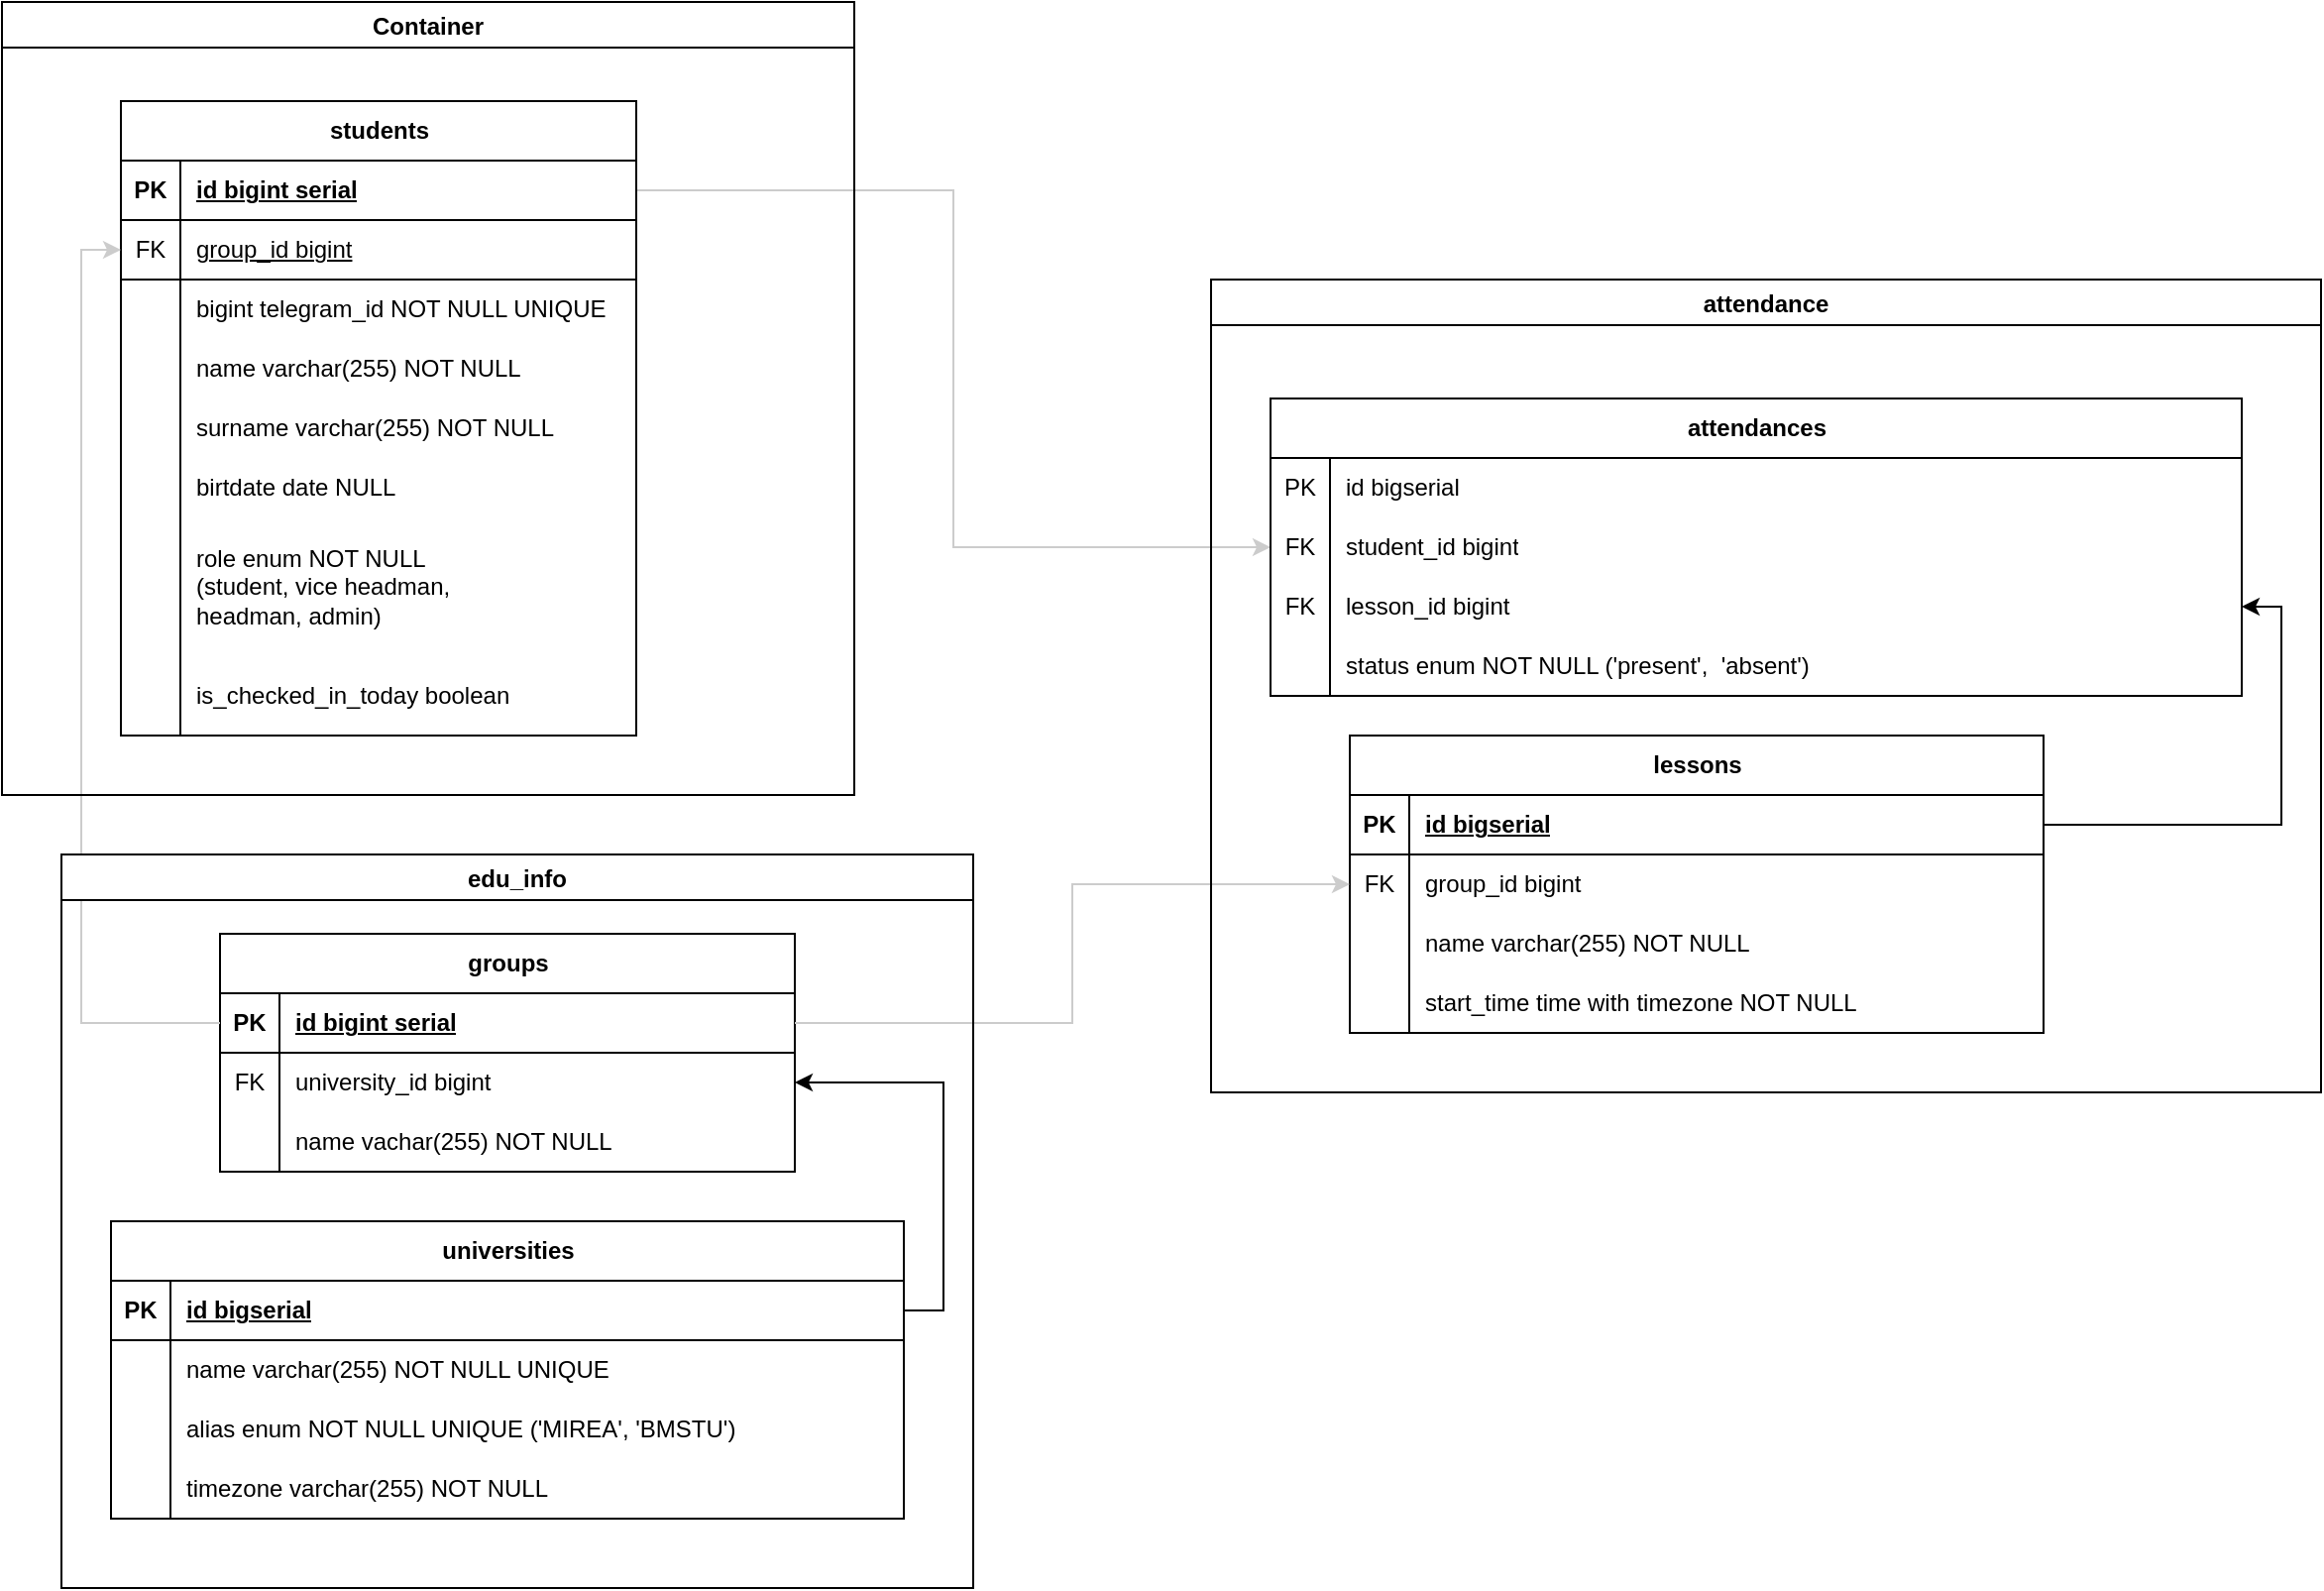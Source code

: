 <mxfile version="22.1.21" type="device">
  <diagram name="Page-1" id="I7l6lQvvWda5FWBGYfNw">
    <mxGraphModel dx="925" dy="1948" grid="1" gridSize="10" guides="1" tooltips="1" connect="1" arrows="1" fold="1" page="1" pageScale="1" pageWidth="1100" pageHeight="850" math="0" shadow="0">
      <root>
        <mxCell id="0" />
        <mxCell id="1" parent="0" />
        <mxCell id="WtD-Y87o_4bAseDayTya-83" style="edgeStyle=orthogonalEdgeStyle;rounded=0;orthogonalLoop=1;jettySize=auto;html=1;exitX=0;exitY=0.5;exitDx=0;exitDy=0;entryX=1;entryY=0.5;entryDx=0;entryDy=0;" parent="1" source="WtD-Y87o_4bAseDayTya-71" edge="1">
          <mxGeometry relative="1" as="geometry" />
        </mxCell>
        <mxCell id="n_EiIZgd5n3iyxSfP7II-4" style="edgeStyle=orthogonalEdgeStyle;rounded=0;orthogonalLoop=1;jettySize=auto;html=1;exitX=1;exitY=0.5;exitDx=0;exitDy=0;entryX=0.991;entryY=0.733;entryDx=0;entryDy=0;entryPerimeter=0;" parent="1" target="WtD-Y87o_4bAseDayTya-123" edge="1">
          <mxGeometry relative="1" as="geometry" />
        </mxCell>
        <mxCell id="AAZNuQ814HPgyiH9VI9M-4" style="edgeStyle=orthogonalEdgeStyle;rounded=0;orthogonalLoop=1;jettySize=auto;html=1;exitX=1;exitY=0.5;exitDx=0;exitDy=0;entryX=0;entryY=0.5;entryDx=0;entryDy=0;" parent="1" target="WtD-Y87o_4bAseDayTya-123" edge="1">
          <mxGeometry relative="1" as="geometry" />
        </mxCell>
        <mxCell id="PIjY2bJpDw1zQxXnWxuS-26" style="edgeStyle=orthogonalEdgeStyle;rounded=0;orthogonalLoop=1;jettySize=auto;html=1;exitX=1;exitY=0.5;exitDx=0;exitDy=0;entryX=0;entryY=0.5;entryDx=0;entryDy=0;strokeColor=#CCCCCC;" parent="1" source="WtD-Y87o_4bAseDayTya-2" target="WtD-Y87o_4bAseDayTya-144" edge="1">
          <mxGeometry relative="1" as="geometry" />
        </mxCell>
        <mxCell id="PIjY2bJpDw1zQxXnWxuS-33" style="edgeStyle=orthogonalEdgeStyle;rounded=0;orthogonalLoop=1;jettySize=auto;html=1;exitX=0;exitY=0.5;exitDx=0;exitDy=0;entryX=1;entryY=0.5;entryDx=0;entryDy=0;" parent="1" source="WtD-Y87o_4bAseDayTya-2" edge="1">
          <mxGeometry relative="1" as="geometry">
            <Array as="points">
              <mxPoint x="1000" y="-245" />
              <mxPoint x="1000" y="130" />
            </Array>
          </mxGeometry>
        </mxCell>
        <mxCell id="y6h4AQpJSSWqRq5FOGXV-2" value="lessons" style="shape=table;startSize=30;container=1;collapsible=1;childLayout=tableLayout;fixedRows=1;rowLines=0;fontStyle=1;align=center;resizeLast=1;html=1;" parent="1" vertex="1">
          <mxGeometry x="1950" y="60" width="350" height="150" as="geometry" />
        </mxCell>
        <mxCell id="y6h4AQpJSSWqRq5FOGXV-3" value="" style="shape=tableRow;horizontal=0;startSize=0;swimlaneHead=0;swimlaneBody=0;fillColor=none;collapsible=0;dropTarget=0;points=[[0,0.5],[1,0.5]];portConstraint=eastwest;top=0;left=0;right=0;bottom=1;" parent="y6h4AQpJSSWqRq5FOGXV-2" vertex="1">
          <mxGeometry y="30" width="350" height="30" as="geometry" />
        </mxCell>
        <mxCell id="y6h4AQpJSSWqRq5FOGXV-4" value="PK" style="shape=partialRectangle;connectable=0;fillColor=none;top=0;left=0;bottom=0;right=0;fontStyle=1;overflow=hidden;whiteSpace=wrap;html=1;" parent="y6h4AQpJSSWqRq5FOGXV-3" vertex="1">
          <mxGeometry width="30" height="30" as="geometry">
            <mxRectangle width="30" height="30" as="alternateBounds" />
          </mxGeometry>
        </mxCell>
        <mxCell id="y6h4AQpJSSWqRq5FOGXV-5" value="id bigserial" style="shape=partialRectangle;connectable=0;fillColor=none;top=0;left=0;bottom=0;right=0;align=left;spacingLeft=6;fontStyle=5;overflow=hidden;whiteSpace=wrap;html=1;" parent="y6h4AQpJSSWqRq5FOGXV-3" vertex="1">
          <mxGeometry x="30" width="320" height="30" as="geometry">
            <mxRectangle width="320" height="30" as="alternateBounds" />
          </mxGeometry>
        </mxCell>
        <mxCell id="y6h4AQpJSSWqRq5FOGXV-6" value="" style="shape=tableRow;horizontal=0;startSize=0;swimlaneHead=0;swimlaneBody=0;fillColor=none;collapsible=0;dropTarget=0;points=[[0,0.5],[1,0.5]];portConstraint=eastwest;top=0;left=0;right=0;bottom=0;" parent="y6h4AQpJSSWqRq5FOGXV-2" vertex="1">
          <mxGeometry y="60" width="350" height="30" as="geometry" />
        </mxCell>
        <mxCell id="y6h4AQpJSSWqRq5FOGXV-7" value="FK" style="shape=partialRectangle;connectable=0;fillColor=none;top=0;left=0;bottom=0;right=0;editable=1;overflow=hidden;whiteSpace=wrap;html=1;" parent="y6h4AQpJSSWqRq5FOGXV-6" vertex="1">
          <mxGeometry width="30" height="30" as="geometry">
            <mxRectangle width="30" height="30" as="alternateBounds" />
          </mxGeometry>
        </mxCell>
        <mxCell id="y6h4AQpJSSWqRq5FOGXV-8" value="group_id bigint" style="shape=partialRectangle;connectable=0;fillColor=none;top=0;left=0;bottom=0;right=0;align=left;spacingLeft=6;overflow=hidden;whiteSpace=wrap;html=1;" parent="y6h4AQpJSSWqRq5FOGXV-6" vertex="1">
          <mxGeometry x="30" width="320" height="30" as="geometry">
            <mxRectangle width="320" height="30" as="alternateBounds" />
          </mxGeometry>
        </mxCell>
        <mxCell id="y6h4AQpJSSWqRq5FOGXV-9" value="" style="shape=tableRow;horizontal=0;startSize=0;swimlaneHead=0;swimlaneBody=0;fillColor=none;collapsible=0;dropTarget=0;points=[[0,0.5],[1,0.5]];portConstraint=eastwest;top=0;left=0;right=0;bottom=0;" parent="y6h4AQpJSSWqRq5FOGXV-2" vertex="1">
          <mxGeometry y="90" width="350" height="30" as="geometry" />
        </mxCell>
        <mxCell id="y6h4AQpJSSWqRq5FOGXV-10" value="" style="shape=partialRectangle;connectable=0;fillColor=none;top=0;left=0;bottom=0;right=0;editable=1;overflow=hidden;whiteSpace=wrap;html=1;" parent="y6h4AQpJSSWqRq5FOGXV-9" vertex="1">
          <mxGeometry width="30" height="30" as="geometry">
            <mxRectangle width="30" height="30" as="alternateBounds" />
          </mxGeometry>
        </mxCell>
        <mxCell id="y6h4AQpJSSWqRq5FOGXV-11" value="name varchar(255) NOT NULL" style="shape=partialRectangle;connectable=0;fillColor=none;top=0;left=0;bottom=0;right=0;align=left;spacingLeft=6;overflow=hidden;whiteSpace=wrap;html=1;" parent="y6h4AQpJSSWqRq5FOGXV-9" vertex="1">
          <mxGeometry x="30" width="320" height="30" as="geometry">
            <mxRectangle width="320" height="30" as="alternateBounds" />
          </mxGeometry>
        </mxCell>
        <mxCell id="y6h4AQpJSSWqRq5FOGXV-12" value="" style="shape=tableRow;horizontal=0;startSize=0;swimlaneHead=0;swimlaneBody=0;fillColor=none;collapsible=0;dropTarget=0;points=[[0,0.5],[1,0.5]];portConstraint=eastwest;top=0;left=0;right=0;bottom=0;" parent="y6h4AQpJSSWqRq5FOGXV-2" vertex="1">
          <mxGeometry y="120" width="350" height="30" as="geometry" />
        </mxCell>
        <mxCell id="y6h4AQpJSSWqRq5FOGXV-13" value="" style="shape=partialRectangle;connectable=0;fillColor=none;top=0;left=0;bottom=0;right=0;editable=1;overflow=hidden;whiteSpace=wrap;html=1;" parent="y6h4AQpJSSWqRq5FOGXV-12" vertex="1">
          <mxGeometry width="30" height="30" as="geometry">
            <mxRectangle width="30" height="30" as="alternateBounds" />
          </mxGeometry>
        </mxCell>
        <mxCell id="y6h4AQpJSSWqRq5FOGXV-14" value="start_time time with timezone NOT NULL" style="shape=partialRectangle;connectable=0;fillColor=none;top=0;left=0;bottom=0;right=0;align=left;spacingLeft=6;overflow=hidden;whiteSpace=wrap;html=1;" parent="y6h4AQpJSSWqRq5FOGXV-12" vertex="1">
          <mxGeometry x="30" width="320" height="30" as="geometry">
            <mxRectangle width="320" height="30" as="alternateBounds" />
          </mxGeometry>
        </mxCell>
        <mxCell id="WtD-Y87o_4bAseDayTya-140" value="attendances" style="shape=table;startSize=30;container=1;collapsible=1;childLayout=tableLayout;fixedRows=1;rowLines=0;fontStyle=1;align=center;resizeLast=1;html=1;" parent="1" vertex="1">
          <mxGeometry x="1910" y="-110" width="490" height="150" as="geometry" />
        </mxCell>
        <mxCell id="vI2uVMeDULrQLfaLAgZ7-1" style="shape=tableRow;horizontal=0;startSize=0;swimlaneHead=0;swimlaneBody=0;fillColor=none;collapsible=0;dropTarget=0;points=[[0,0.5],[1,0.5]];portConstraint=eastwest;top=0;left=0;right=0;bottom=0;" parent="WtD-Y87o_4bAseDayTya-140" vertex="1">
          <mxGeometry y="30" width="490" height="30" as="geometry" />
        </mxCell>
        <mxCell id="vI2uVMeDULrQLfaLAgZ7-2" value="PK" style="shape=partialRectangle;connectable=0;fillColor=none;top=0;left=0;bottom=0;right=0;editable=1;overflow=hidden;whiteSpace=wrap;html=1;" parent="vI2uVMeDULrQLfaLAgZ7-1" vertex="1">
          <mxGeometry width="30" height="30" as="geometry">
            <mxRectangle width="30" height="30" as="alternateBounds" />
          </mxGeometry>
        </mxCell>
        <mxCell id="vI2uVMeDULrQLfaLAgZ7-3" value="id bigserial" style="shape=partialRectangle;connectable=0;fillColor=none;top=0;left=0;bottom=0;right=0;align=left;spacingLeft=6;overflow=hidden;whiteSpace=wrap;html=1;" parent="vI2uVMeDULrQLfaLAgZ7-1" vertex="1">
          <mxGeometry x="30" width="460" height="30" as="geometry">
            <mxRectangle width="460" height="30" as="alternateBounds" />
          </mxGeometry>
        </mxCell>
        <mxCell id="WtD-Y87o_4bAseDayTya-144" value="" style="shape=tableRow;horizontal=0;startSize=0;swimlaneHead=0;swimlaneBody=0;fillColor=none;collapsible=0;dropTarget=0;points=[[0,0.5],[1,0.5]];portConstraint=eastwest;top=0;left=0;right=0;bottom=0;" parent="WtD-Y87o_4bAseDayTya-140" vertex="1">
          <mxGeometry y="60" width="490" height="30" as="geometry" />
        </mxCell>
        <mxCell id="WtD-Y87o_4bAseDayTya-145" value="FK" style="shape=partialRectangle;connectable=0;fillColor=none;top=0;left=0;bottom=0;right=0;editable=1;overflow=hidden;whiteSpace=wrap;html=1;" parent="WtD-Y87o_4bAseDayTya-144" vertex="1">
          <mxGeometry width="30" height="30" as="geometry">
            <mxRectangle width="30" height="30" as="alternateBounds" />
          </mxGeometry>
        </mxCell>
        <mxCell id="WtD-Y87o_4bAseDayTya-146" value="student_id bigint" style="shape=partialRectangle;connectable=0;fillColor=none;top=0;left=0;bottom=0;right=0;align=left;spacingLeft=6;overflow=hidden;whiteSpace=wrap;html=1;" parent="WtD-Y87o_4bAseDayTya-144" vertex="1">
          <mxGeometry x="30" width="460" height="30" as="geometry">
            <mxRectangle width="460" height="30" as="alternateBounds" />
          </mxGeometry>
        </mxCell>
        <mxCell id="WtD-Y87o_4bAseDayTya-147" value="" style="shape=tableRow;horizontal=0;startSize=0;swimlaneHead=0;swimlaneBody=0;fillColor=none;collapsible=0;dropTarget=0;points=[[0,0.5],[1,0.5]];portConstraint=eastwest;top=0;left=0;right=0;bottom=0;" parent="WtD-Y87o_4bAseDayTya-140" vertex="1">
          <mxGeometry y="90" width="490" height="30" as="geometry" />
        </mxCell>
        <mxCell id="WtD-Y87o_4bAseDayTya-148" value="FK" style="shape=partialRectangle;connectable=0;fillColor=none;top=0;left=0;bottom=0;right=0;editable=1;overflow=hidden;whiteSpace=wrap;html=1;" parent="WtD-Y87o_4bAseDayTya-147" vertex="1">
          <mxGeometry width="30" height="30" as="geometry">
            <mxRectangle width="30" height="30" as="alternateBounds" />
          </mxGeometry>
        </mxCell>
        <mxCell id="WtD-Y87o_4bAseDayTya-149" value="lesson_id bigint" style="shape=partialRectangle;connectable=0;fillColor=none;top=0;left=0;bottom=0;right=0;align=left;spacingLeft=6;overflow=hidden;whiteSpace=wrap;html=1;" parent="WtD-Y87o_4bAseDayTya-147" vertex="1">
          <mxGeometry x="30" width="460" height="30" as="geometry">
            <mxRectangle width="460" height="30" as="alternateBounds" />
          </mxGeometry>
        </mxCell>
        <mxCell id="WtD-Y87o_4bAseDayTya-150" value="" style="shape=tableRow;horizontal=0;startSize=0;swimlaneHead=0;swimlaneBody=0;fillColor=none;collapsible=0;dropTarget=0;points=[[0,0.5],[1,0.5]];portConstraint=eastwest;top=0;left=0;right=0;bottom=0;" parent="WtD-Y87o_4bAseDayTya-140" vertex="1">
          <mxGeometry y="120" width="490" height="30" as="geometry" />
        </mxCell>
        <mxCell id="WtD-Y87o_4bAseDayTya-151" value="" style="shape=partialRectangle;connectable=0;fillColor=none;top=0;left=0;bottom=0;right=0;editable=1;overflow=hidden;whiteSpace=wrap;html=1;" parent="WtD-Y87o_4bAseDayTya-150" vertex="1">
          <mxGeometry width="30" height="30" as="geometry">
            <mxRectangle width="30" height="30" as="alternateBounds" />
          </mxGeometry>
        </mxCell>
        <mxCell id="WtD-Y87o_4bAseDayTya-152" value="status enum NOT NULL (&#39;present&#39;,&amp;nbsp; &#39;absent&#39;)" style="shape=partialRectangle;connectable=0;fillColor=none;top=0;left=0;bottom=0;right=0;align=left;spacingLeft=6;overflow=hidden;whiteSpace=wrap;html=1;" parent="WtD-Y87o_4bAseDayTya-150" vertex="1">
          <mxGeometry x="30" width="460" height="30" as="geometry">
            <mxRectangle width="460" height="30" as="alternateBounds" />
          </mxGeometry>
        </mxCell>
        <mxCell id="WtD-Y87o_4bAseDayTya-70" value="groups" style="shape=table;startSize=30;container=1;collapsible=1;childLayout=tableLayout;fixedRows=1;rowLines=0;fontStyle=1;align=center;resizeLast=1;html=1;" parent="1" vertex="1">
          <mxGeometry x="1380" y="160" width="290" height="120" as="geometry" />
        </mxCell>
        <mxCell id="WtD-Y87o_4bAseDayTya-71" value="" style="shape=tableRow;horizontal=0;startSize=0;swimlaneHead=0;swimlaneBody=0;fillColor=none;collapsible=0;dropTarget=0;points=[[0,0.5],[1,0.5]];portConstraint=eastwest;top=0;left=0;right=0;bottom=1;" parent="WtD-Y87o_4bAseDayTya-70" vertex="1">
          <mxGeometry y="30" width="290" height="30" as="geometry" />
        </mxCell>
        <mxCell id="WtD-Y87o_4bAseDayTya-72" value="PK" style="shape=partialRectangle;connectable=0;fillColor=none;top=0;left=0;bottom=0;right=0;fontStyle=1;overflow=hidden;whiteSpace=wrap;html=1;" parent="WtD-Y87o_4bAseDayTya-71" vertex="1">
          <mxGeometry width="30" height="30" as="geometry">
            <mxRectangle width="30" height="30" as="alternateBounds" />
          </mxGeometry>
        </mxCell>
        <mxCell id="WtD-Y87o_4bAseDayTya-73" value="id bigint serial" style="shape=partialRectangle;connectable=0;fillColor=none;top=0;left=0;bottom=0;right=0;align=left;spacingLeft=6;fontStyle=5;overflow=hidden;whiteSpace=wrap;html=1;" parent="WtD-Y87o_4bAseDayTya-71" vertex="1">
          <mxGeometry x="30" width="260" height="30" as="geometry">
            <mxRectangle width="260" height="30" as="alternateBounds" />
          </mxGeometry>
        </mxCell>
        <mxCell id="wIKcch3GfV04wdJaZ94m-4" style="shape=tableRow;horizontal=0;startSize=0;swimlaneHead=0;swimlaneBody=0;fillColor=none;collapsible=0;dropTarget=0;points=[[0,0.5],[1,0.5]];portConstraint=eastwest;top=0;left=0;right=0;bottom=0;" parent="WtD-Y87o_4bAseDayTya-70" vertex="1">
          <mxGeometry y="60" width="290" height="30" as="geometry" />
        </mxCell>
        <mxCell id="wIKcch3GfV04wdJaZ94m-5" value="FK" style="shape=partialRectangle;connectable=0;fillColor=none;top=0;left=0;bottom=0;right=0;editable=1;overflow=hidden;whiteSpace=wrap;html=1;" parent="wIKcch3GfV04wdJaZ94m-4" vertex="1">
          <mxGeometry width="30" height="30" as="geometry">
            <mxRectangle width="30" height="30" as="alternateBounds" />
          </mxGeometry>
        </mxCell>
        <mxCell id="wIKcch3GfV04wdJaZ94m-6" value="university_id bigint" style="shape=partialRectangle;connectable=0;fillColor=none;top=0;left=0;bottom=0;right=0;align=left;spacingLeft=6;overflow=hidden;whiteSpace=wrap;html=1;" parent="wIKcch3GfV04wdJaZ94m-4" vertex="1">
          <mxGeometry x="30" width="260" height="30" as="geometry">
            <mxRectangle width="260" height="30" as="alternateBounds" />
          </mxGeometry>
        </mxCell>
        <mxCell id="WtD-Y87o_4bAseDayTya-74" value="" style="shape=tableRow;horizontal=0;startSize=0;swimlaneHead=0;swimlaneBody=0;fillColor=none;collapsible=0;dropTarget=0;points=[[0,0.5],[1,0.5]];portConstraint=eastwest;top=0;left=0;right=0;bottom=0;" parent="WtD-Y87o_4bAseDayTya-70" vertex="1">
          <mxGeometry y="90" width="290" height="30" as="geometry" />
        </mxCell>
        <mxCell id="WtD-Y87o_4bAseDayTya-75" value="" style="shape=partialRectangle;connectable=0;fillColor=none;top=0;left=0;bottom=0;right=0;editable=1;overflow=hidden;whiteSpace=wrap;html=1;" parent="WtD-Y87o_4bAseDayTya-74" vertex="1">
          <mxGeometry width="30" height="30" as="geometry">
            <mxRectangle width="30" height="30" as="alternateBounds" />
          </mxGeometry>
        </mxCell>
        <mxCell id="WtD-Y87o_4bAseDayTya-76" value="name vachar(255) NOT NULL" style="shape=partialRectangle;connectable=0;fillColor=none;top=0;left=0;bottom=0;right=0;align=left;spacingLeft=6;overflow=hidden;whiteSpace=wrap;html=1;" parent="WtD-Y87o_4bAseDayTya-74" vertex="1">
          <mxGeometry x="30" width="260" height="30" as="geometry">
            <mxRectangle width="260" height="30" as="alternateBounds" />
          </mxGeometry>
        </mxCell>
        <mxCell id="WtD-Y87o_4bAseDayTya-1" value="students" style="shape=table;startSize=30;container=1;collapsible=1;childLayout=tableLayout;fixedRows=1;rowLines=0;fontStyle=1;align=center;resizeLast=1;html=1;" parent="1" vertex="1">
          <mxGeometry x="1330" y="-260" width="260" height="320" as="geometry" />
        </mxCell>
        <mxCell id="WtD-Y87o_4bAseDayTya-2" value="" style="shape=tableRow;horizontal=0;startSize=0;swimlaneHead=0;swimlaneBody=0;fillColor=none;collapsible=0;dropTarget=0;points=[[0,0.5],[1,0.5]];portConstraint=eastwest;top=0;left=0;right=0;bottom=1;" parent="WtD-Y87o_4bAseDayTya-1" vertex="1">
          <mxGeometry y="30" width="260" height="30" as="geometry" />
        </mxCell>
        <mxCell id="WtD-Y87o_4bAseDayTya-3" value="PK" style="shape=partialRectangle;connectable=0;fillColor=none;top=0;left=0;bottom=0;right=0;fontStyle=1;overflow=hidden;whiteSpace=wrap;html=1;" parent="WtD-Y87o_4bAseDayTya-2" vertex="1">
          <mxGeometry width="30" height="30" as="geometry">
            <mxRectangle width="30" height="30" as="alternateBounds" />
          </mxGeometry>
        </mxCell>
        <mxCell id="WtD-Y87o_4bAseDayTya-4" value="id bigint serial" style="shape=partialRectangle;connectable=0;fillColor=none;top=0;left=0;bottom=0;right=0;align=left;spacingLeft=6;fontStyle=5;overflow=hidden;whiteSpace=wrap;html=1;" parent="WtD-Y87o_4bAseDayTya-2" vertex="1">
          <mxGeometry x="30" width="230" height="30" as="geometry">
            <mxRectangle width="230" height="30" as="alternateBounds" />
          </mxGeometry>
        </mxCell>
        <mxCell id="-TC-ZagWVs9rCI9R5vII-1" style="shape=tableRow;horizontal=0;startSize=0;swimlaneHead=0;swimlaneBody=0;fillColor=none;collapsible=0;dropTarget=0;points=[[0,0.5],[1,0.5]];portConstraint=eastwest;top=0;left=0;right=0;bottom=1;" parent="WtD-Y87o_4bAseDayTya-1" vertex="1">
          <mxGeometry y="60" width="260" height="30" as="geometry" />
        </mxCell>
        <mxCell id="-TC-ZagWVs9rCI9R5vII-2" value="&lt;span style=&quot;font-weight: normal;&quot;&gt;FK&lt;/span&gt;" style="shape=partialRectangle;connectable=0;fillColor=none;top=0;left=0;bottom=0;right=0;fontStyle=1;overflow=hidden;whiteSpace=wrap;html=1;" parent="-TC-ZagWVs9rCI9R5vII-1" vertex="1">
          <mxGeometry width="30" height="30" as="geometry">
            <mxRectangle width="30" height="30" as="alternateBounds" />
          </mxGeometry>
        </mxCell>
        <mxCell id="-TC-ZagWVs9rCI9R5vII-3" value="&lt;span style=&quot;font-weight: normal;&quot;&gt;group_id bigint&lt;/span&gt;" style="shape=partialRectangle;connectable=0;fillColor=none;top=0;left=0;bottom=0;right=0;align=left;spacingLeft=6;fontStyle=5;overflow=hidden;whiteSpace=wrap;html=1;" parent="-TC-ZagWVs9rCI9R5vII-1" vertex="1">
          <mxGeometry x="30" width="230" height="30" as="geometry">
            <mxRectangle width="230" height="30" as="alternateBounds" />
          </mxGeometry>
        </mxCell>
        <mxCell id="Vi8hg6_tpQZABeiYivTI-13" style="shape=tableRow;horizontal=0;startSize=0;swimlaneHead=0;swimlaneBody=0;fillColor=none;collapsible=0;dropTarget=0;points=[[0,0.5],[1,0.5]];portConstraint=eastwest;top=0;left=0;right=0;bottom=0;" parent="WtD-Y87o_4bAseDayTya-1" vertex="1">
          <mxGeometry y="90" width="260" height="30" as="geometry" />
        </mxCell>
        <mxCell id="Vi8hg6_tpQZABeiYivTI-14" style="shape=partialRectangle;connectable=0;fillColor=none;top=0;left=0;bottom=0;right=0;editable=1;overflow=hidden;whiteSpace=wrap;html=1;" parent="Vi8hg6_tpQZABeiYivTI-13" vertex="1">
          <mxGeometry width="30" height="30" as="geometry">
            <mxRectangle width="30" height="30" as="alternateBounds" />
          </mxGeometry>
        </mxCell>
        <mxCell id="Vi8hg6_tpQZABeiYivTI-15" value="bigint telegram_id NOT NULL UNIQUE" style="shape=partialRectangle;connectable=0;fillColor=none;top=0;left=0;bottom=0;right=0;align=left;spacingLeft=6;overflow=hidden;whiteSpace=wrap;html=1;" parent="Vi8hg6_tpQZABeiYivTI-13" vertex="1">
          <mxGeometry x="30" width="230" height="30" as="geometry">
            <mxRectangle width="230" height="30" as="alternateBounds" />
          </mxGeometry>
        </mxCell>
        <mxCell id="WtD-Y87o_4bAseDayTya-5" value="" style="shape=tableRow;horizontal=0;startSize=0;swimlaneHead=0;swimlaneBody=0;fillColor=none;collapsible=0;dropTarget=0;points=[[0,0.5],[1,0.5]];portConstraint=eastwest;top=0;left=0;right=0;bottom=0;" parent="WtD-Y87o_4bAseDayTya-1" vertex="1">
          <mxGeometry y="120" width="260" height="30" as="geometry" />
        </mxCell>
        <mxCell id="WtD-Y87o_4bAseDayTya-6" value="" style="shape=partialRectangle;connectable=0;fillColor=none;top=0;left=0;bottom=0;right=0;editable=1;overflow=hidden;whiteSpace=wrap;html=1;" parent="WtD-Y87o_4bAseDayTya-5" vertex="1">
          <mxGeometry width="30" height="30" as="geometry">
            <mxRectangle width="30" height="30" as="alternateBounds" />
          </mxGeometry>
        </mxCell>
        <mxCell id="WtD-Y87o_4bAseDayTya-7" value="name varchar(255) NOT NULL" style="shape=partialRectangle;connectable=0;fillColor=none;top=0;left=0;bottom=0;right=0;align=left;spacingLeft=6;overflow=hidden;whiteSpace=wrap;html=1;" parent="WtD-Y87o_4bAseDayTya-5" vertex="1">
          <mxGeometry x="30" width="230" height="30" as="geometry">
            <mxRectangle width="230" height="30" as="alternateBounds" />
          </mxGeometry>
        </mxCell>
        <mxCell id="WtD-Y87o_4bAseDayTya-8" value="" style="shape=tableRow;horizontal=0;startSize=0;swimlaneHead=0;swimlaneBody=0;fillColor=none;collapsible=0;dropTarget=0;points=[[0,0.5],[1,0.5]];portConstraint=eastwest;top=0;left=0;right=0;bottom=0;" parent="WtD-Y87o_4bAseDayTya-1" vertex="1">
          <mxGeometry y="150" width="260" height="30" as="geometry" />
        </mxCell>
        <mxCell id="WtD-Y87o_4bAseDayTya-9" value="" style="shape=partialRectangle;connectable=0;fillColor=none;top=0;left=0;bottom=0;right=0;editable=1;overflow=hidden;whiteSpace=wrap;html=1;" parent="WtD-Y87o_4bAseDayTya-8" vertex="1">
          <mxGeometry width="30" height="30" as="geometry">
            <mxRectangle width="30" height="30" as="alternateBounds" />
          </mxGeometry>
        </mxCell>
        <mxCell id="WtD-Y87o_4bAseDayTya-10" value="surname varchar(255) NOT NULL" style="shape=partialRectangle;connectable=0;fillColor=none;top=0;left=0;bottom=0;right=0;align=left;spacingLeft=6;overflow=hidden;whiteSpace=wrap;html=1;" parent="WtD-Y87o_4bAseDayTya-8" vertex="1">
          <mxGeometry x="30" width="230" height="30" as="geometry">
            <mxRectangle width="230" height="30" as="alternateBounds" />
          </mxGeometry>
        </mxCell>
        <mxCell id="2QoOv795XRyqWcvuPBlc-18" style="shape=tableRow;horizontal=0;startSize=0;swimlaneHead=0;swimlaneBody=0;fillColor=none;collapsible=0;dropTarget=0;points=[[0,0.5],[1,0.5]];portConstraint=eastwest;top=0;left=0;right=0;bottom=0;" parent="WtD-Y87o_4bAseDayTya-1" vertex="1">
          <mxGeometry y="180" width="260" height="30" as="geometry" />
        </mxCell>
        <mxCell id="2QoOv795XRyqWcvuPBlc-19" style="shape=partialRectangle;connectable=0;fillColor=none;top=0;left=0;bottom=0;right=0;editable=1;overflow=hidden;whiteSpace=wrap;html=1;" parent="2QoOv795XRyqWcvuPBlc-18" vertex="1">
          <mxGeometry width="30" height="30" as="geometry">
            <mxRectangle width="30" height="30" as="alternateBounds" />
          </mxGeometry>
        </mxCell>
        <mxCell id="2QoOv795XRyqWcvuPBlc-20" value="birtdate date NULL" style="shape=partialRectangle;connectable=0;fillColor=none;top=0;left=0;bottom=0;right=0;align=left;spacingLeft=6;overflow=hidden;whiteSpace=wrap;html=1;" parent="2QoOv795XRyqWcvuPBlc-18" vertex="1">
          <mxGeometry x="30" width="230" height="30" as="geometry">
            <mxRectangle width="230" height="30" as="alternateBounds" />
          </mxGeometry>
        </mxCell>
        <mxCell id="aSk6BCNAQgE7BCrj78pr-19" style="shape=tableRow;horizontal=0;startSize=0;swimlaneHead=0;swimlaneBody=0;fillColor=none;collapsible=0;dropTarget=0;points=[[0,0.5],[1,0.5]];portConstraint=eastwest;top=0;left=0;right=0;bottom=0;" parent="WtD-Y87o_4bAseDayTya-1" vertex="1">
          <mxGeometry y="210" width="260" height="70" as="geometry" />
        </mxCell>
        <mxCell id="aSk6BCNAQgE7BCrj78pr-20" style="shape=partialRectangle;connectable=0;fillColor=none;top=0;left=0;bottom=0;right=0;editable=1;overflow=hidden;whiteSpace=wrap;html=1;" parent="aSk6BCNAQgE7BCrj78pr-19" vertex="1">
          <mxGeometry width="30" height="70" as="geometry">
            <mxRectangle width="30" height="70" as="alternateBounds" />
          </mxGeometry>
        </mxCell>
        <mxCell id="aSk6BCNAQgE7BCrj78pr-21" value="role enum NOT NULL&lt;br&gt;(student, vice headman, &lt;br&gt;headman, admin)" style="shape=partialRectangle;connectable=0;fillColor=none;top=0;left=0;bottom=0;right=0;align=left;spacingLeft=6;overflow=hidden;whiteSpace=wrap;html=1;" parent="aSk6BCNAQgE7BCrj78pr-19" vertex="1">
          <mxGeometry x="30" width="230" height="70" as="geometry">
            <mxRectangle width="230" height="70" as="alternateBounds" />
          </mxGeometry>
        </mxCell>
        <mxCell id="vI2uVMeDULrQLfaLAgZ7-31" style="shape=tableRow;horizontal=0;startSize=0;swimlaneHead=0;swimlaneBody=0;fillColor=none;collapsible=0;dropTarget=0;points=[[0,0.5],[1,0.5]];portConstraint=eastwest;top=0;left=0;right=0;bottom=0;" parent="WtD-Y87o_4bAseDayTya-1" vertex="1">
          <mxGeometry y="280" width="260" height="40" as="geometry" />
        </mxCell>
        <mxCell id="vI2uVMeDULrQLfaLAgZ7-32" style="shape=partialRectangle;connectable=0;fillColor=none;top=0;left=0;bottom=0;right=0;editable=1;overflow=hidden;whiteSpace=wrap;html=1;" parent="vI2uVMeDULrQLfaLAgZ7-31" vertex="1">
          <mxGeometry width="30" height="40" as="geometry">
            <mxRectangle width="30" height="40" as="alternateBounds" />
          </mxGeometry>
        </mxCell>
        <mxCell id="vI2uVMeDULrQLfaLAgZ7-33" value="is_checked_in_today boolean" style="shape=partialRectangle;connectable=0;fillColor=none;top=0;left=0;bottom=0;right=0;align=left;spacingLeft=6;overflow=hidden;whiteSpace=wrap;html=1;" parent="vI2uVMeDULrQLfaLAgZ7-31" vertex="1">
          <mxGeometry x="30" width="230" height="40" as="geometry">
            <mxRectangle width="230" height="40" as="alternateBounds" />
          </mxGeometry>
        </mxCell>
        <mxCell id="2QoOv795XRyqWcvuPBlc-24" style="edgeStyle=orthogonalEdgeStyle;rounded=0;orthogonalLoop=1;jettySize=auto;html=1;exitX=1;exitY=0.5;exitDx=0;exitDy=0;entryX=1;entryY=0.5;entryDx=0;entryDy=0;" parent="1" source="y6h4AQpJSSWqRq5FOGXV-3" target="WtD-Y87o_4bAseDayTya-147" edge="1">
          <mxGeometry relative="1" as="geometry" />
        </mxCell>
        <mxCell id="Vi8hg6_tpQZABeiYivTI-17" style="edgeStyle=orthogonalEdgeStyle;rounded=0;orthogonalLoop=1;jettySize=auto;html=1;exitX=0;exitY=0.5;exitDx=0;exitDy=0;entryX=0;entryY=0.5;entryDx=0;entryDy=0;strokeColor=#CCCCCC;" parent="1" source="WtD-Y87o_4bAseDayTya-71" target="-TC-ZagWVs9rCI9R5vII-1" edge="1">
          <mxGeometry relative="1" as="geometry" />
        </mxCell>
        <mxCell id="Vi8hg6_tpQZABeiYivTI-18" style="edgeStyle=orthogonalEdgeStyle;rounded=0;orthogonalLoop=1;jettySize=auto;html=1;exitX=1;exitY=0.5;exitDx=0;exitDy=0;strokeColor=#CCCCCC;" parent="1" source="WtD-Y87o_4bAseDayTya-71" target="y6h4AQpJSSWqRq5FOGXV-6" edge="1">
          <mxGeometry relative="1" as="geometry" />
        </mxCell>
        <mxCell id="UrQ4qYqZkPxLHaydfWx3-1" value="attendance" style="swimlane;" parent="1" vertex="1">
          <mxGeometry x="1880" y="-170" width="560" height="410" as="geometry" />
        </mxCell>
        <mxCell id="UrQ4qYqZkPxLHaydfWx3-2" style="edgeStyle=orthogonalEdgeStyle;rounded=0;orthogonalLoop=1;jettySize=auto;html=1;exitX=1;exitY=0.5;exitDx=0;exitDy=0;entryX=1;entryY=0.5;entryDx=0;entryDy=0;" parent="1" source="WtD-Y87o_4bAseDayTya-123" target="wIKcch3GfV04wdJaZ94m-4" edge="1">
          <mxGeometry relative="1" as="geometry" />
        </mxCell>
        <mxCell id="UrQ4qYqZkPxLHaydfWx3-3" value="edu_info" style="swimlane;" parent="1" vertex="1">
          <mxGeometry x="1300" y="120" width="460" height="370" as="geometry" />
        </mxCell>
        <mxCell id="WtD-Y87o_4bAseDayTya-122" value="universities" style="shape=table;startSize=30;container=1;collapsible=1;childLayout=tableLayout;fixedRows=1;rowLines=0;fontStyle=1;align=center;resizeLast=1;html=1;" parent="UrQ4qYqZkPxLHaydfWx3-3" vertex="1">
          <mxGeometry x="25" y="185" width="400" height="150" as="geometry" />
        </mxCell>
        <mxCell id="WtD-Y87o_4bAseDayTya-123" value="" style="shape=tableRow;horizontal=0;startSize=0;swimlaneHead=0;swimlaneBody=0;fillColor=none;collapsible=0;dropTarget=0;points=[[0,0.5],[1,0.5]];portConstraint=eastwest;top=0;left=0;right=0;bottom=1;" parent="WtD-Y87o_4bAseDayTya-122" vertex="1">
          <mxGeometry y="30" width="400" height="30" as="geometry" />
        </mxCell>
        <mxCell id="WtD-Y87o_4bAseDayTya-124" value="PK" style="shape=partialRectangle;connectable=0;fillColor=none;top=0;left=0;bottom=0;right=0;fontStyle=1;overflow=hidden;whiteSpace=wrap;html=1;" parent="WtD-Y87o_4bAseDayTya-123" vertex="1">
          <mxGeometry width="30" height="30" as="geometry">
            <mxRectangle width="30" height="30" as="alternateBounds" />
          </mxGeometry>
        </mxCell>
        <mxCell id="WtD-Y87o_4bAseDayTya-125" value="id bigserial" style="shape=partialRectangle;connectable=0;fillColor=none;top=0;left=0;bottom=0;right=0;align=left;spacingLeft=6;fontStyle=5;overflow=hidden;whiteSpace=wrap;html=1;" parent="WtD-Y87o_4bAseDayTya-123" vertex="1">
          <mxGeometry x="30" width="370" height="30" as="geometry">
            <mxRectangle width="370" height="30" as="alternateBounds" />
          </mxGeometry>
        </mxCell>
        <mxCell id="WtD-Y87o_4bAseDayTya-126" value="" style="shape=tableRow;horizontal=0;startSize=0;swimlaneHead=0;swimlaneBody=0;fillColor=none;collapsible=0;dropTarget=0;points=[[0,0.5],[1,0.5]];portConstraint=eastwest;top=0;left=0;right=0;bottom=0;" parent="WtD-Y87o_4bAseDayTya-122" vertex="1">
          <mxGeometry y="60" width="400" height="30" as="geometry" />
        </mxCell>
        <mxCell id="WtD-Y87o_4bAseDayTya-127" value="" style="shape=partialRectangle;connectable=0;fillColor=none;top=0;left=0;bottom=0;right=0;editable=1;overflow=hidden;whiteSpace=wrap;html=1;" parent="WtD-Y87o_4bAseDayTya-126" vertex="1">
          <mxGeometry width="30" height="30" as="geometry">
            <mxRectangle width="30" height="30" as="alternateBounds" />
          </mxGeometry>
        </mxCell>
        <mxCell id="WtD-Y87o_4bAseDayTya-128" value="name varchar(255) NOT NULL UNIQUE" style="shape=partialRectangle;connectable=0;fillColor=none;top=0;left=0;bottom=0;right=0;align=left;spacingLeft=6;overflow=hidden;whiteSpace=wrap;html=1;" parent="WtD-Y87o_4bAseDayTya-126" vertex="1">
          <mxGeometry x="30" width="370" height="30" as="geometry">
            <mxRectangle width="370" height="30" as="alternateBounds" />
          </mxGeometry>
        </mxCell>
        <mxCell id="DKpkyNCTJiwnKKEpQCEO-1" style="shape=tableRow;horizontal=0;startSize=0;swimlaneHead=0;swimlaneBody=0;fillColor=none;collapsible=0;dropTarget=0;points=[[0,0.5],[1,0.5]];portConstraint=eastwest;top=0;left=0;right=0;bottom=0;" parent="WtD-Y87o_4bAseDayTya-122" vertex="1">
          <mxGeometry y="90" width="400" height="30" as="geometry" />
        </mxCell>
        <mxCell id="DKpkyNCTJiwnKKEpQCEO-2" style="shape=partialRectangle;connectable=0;fillColor=none;top=0;left=0;bottom=0;right=0;editable=1;overflow=hidden;whiteSpace=wrap;html=1;" parent="DKpkyNCTJiwnKKEpQCEO-1" vertex="1">
          <mxGeometry width="30" height="30" as="geometry">
            <mxRectangle width="30" height="30" as="alternateBounds" />
          </mxGeometry>
        </mxCell>
        <mxCell id="DKpkyNCTJiwnKKEpQCEO-3" value="alias enum NOT NULL UNIQUE (&#39;MIREA&#39;, &#39;BMSTU&#39;)" style="shape=partialRectangle;connectable=0;fillColor=none;top=0;left=0;bottom=0;right=0;align=left;spacingLeft=6;overflow=hidden;whiteSpace=wrap;html=1;" parent="DKpkyNCTJiwnKKEpQCEO-1" vertex="1">
          <mxGeometry x="30" width="370" height="30" as="geometry">
            <mxRectangle width="370" height="30" as="alternateBounds" />
          </mxGeometry>
        </mxCell>
        <mxCell id="iXvGw4u8mH7SUdZsiP6b-1" style="shape=tableRow;horizontal=0;startSize=0;swimlaneHead=0;swimlaneBody=0;fillColor=none;collapsible=0;dropTarget=0;points=[[0,0.5],[1,0.5]];portConstraint=eastwest;top=0;left=0;right=0;bottom=0;" vertex="1" parent="WtD-Y87o_4bAseDayTya-122">
          <mxGeometry y="120" width="400" height="30" as="geometry" />
        </mxCell>
        <mxCell id="iXvGw4u8mH7SUdZsiP6b-2" style="shape=partialRectangle;connectable=0;fillColor=none;top=0;left=0;bottom=0;right=0;editable=1;overflow=hidden;whiteSpace=wrap;html=1;" vertex="1" parent="iXvGw4u8mH7SUdZsiP6b-1">
          <mxGeometry width="30" height="30" as="geometry">
            <mxRectangle width="30" height="30" as="alternateBounds" />
          </mxGeometry>
        </mxCell>
        <mxCell id="iXvGw4u8mH7SUdZsiP6b-3" value="timezone varchar(255) NOT NULL" style="shape=partialRectangle;connectable=0;fillColor=none;top=0;left=0;bottom=0;right=0;align=left;spacingLeft=6;overflow=hidden;whiteSpace=wrap;html=1;" vertex="1" parent="iXvGw4u8mH7SUdZsiP6b-1">
          <mxGeometry x="30" width="370" height="30" as="geometry">
            <mxRectangle width="370" height="30" as="alternateBounds" />
          </mxGeometry>
        </mxCell>
        <mxCell id="UrQ4qYqZkPxLHaydfWx3-5" value="Container" style="swimlane;" parent="1" vertex="1">
          <mxGeometry x="1270" y="-310" width="430" height="400" as="geometry" />
        </mxCell>
      </root>
    </mxGraphModel>
  </diagram>
</mxfile>
